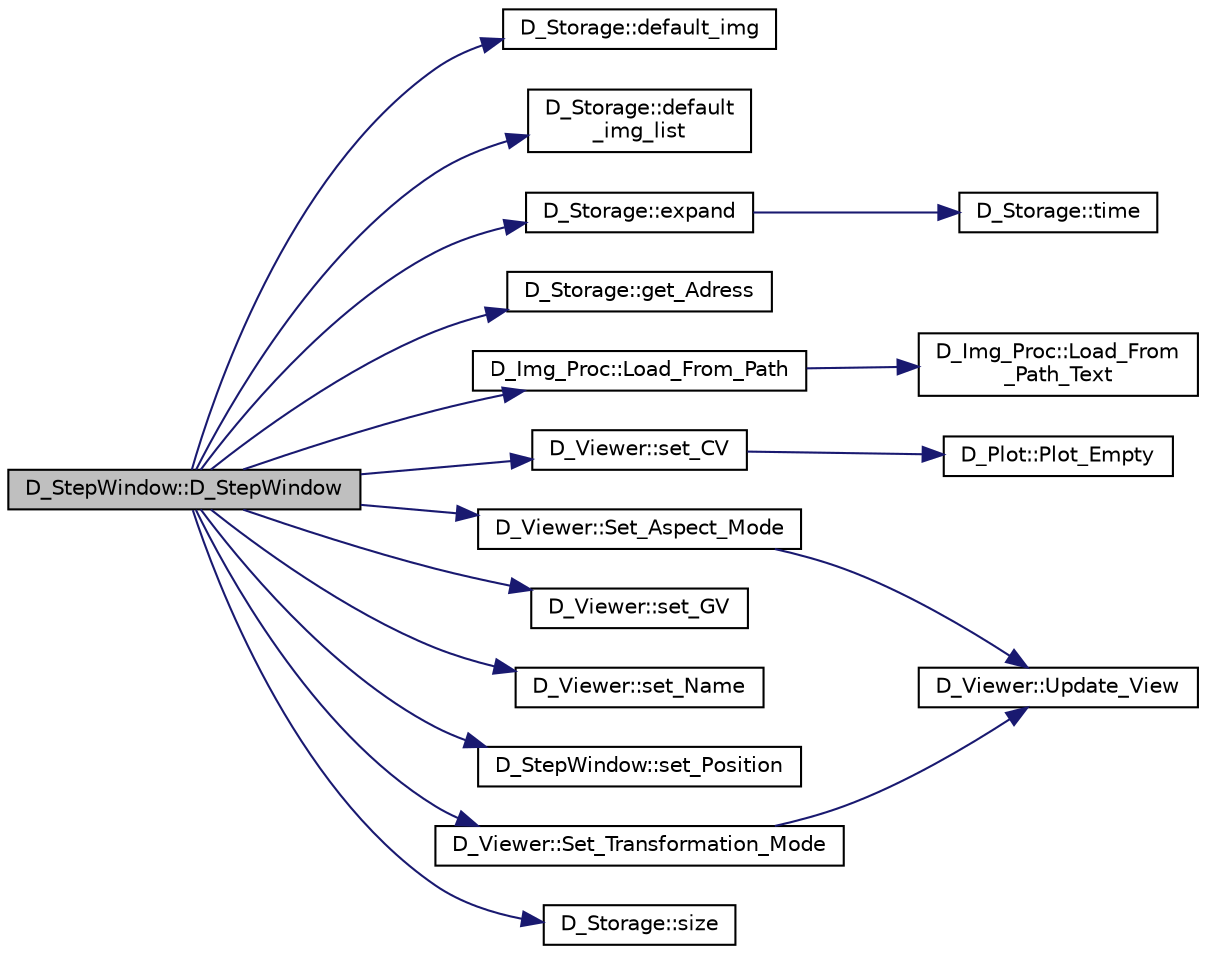 digraph "D_StepWindow::D_StepWindow"
{
 // LATEX_PDF_SIZE
  edge [fontname="Helvetica",fontsize="10",labelfontname="Helvetica",labelfontsize="10"];
  node [fontname="Helvetica",fontsize="10",shape=record];
  rankdir="LR";
  Node1 [label="D_StepWindow::D_StepWindow",height=0.2,width=0.4,color="black", fillcolor="grey75", style="filled", fontcolor="black",tooltip=" "];
  Node1 -> Node2 [color="midnightblue",fontsize="10",style="solid",fontname="Helvetica"];
  Node2 [label="D_Storage::default_img",height=0.2,width=0.4,color="black", fillcolor="white", style="filled",URL="$class_d___storage.html#a8d56bd974ce467d7caeaf0f84bc860e7",tooltip=" "];
  Node1 -> Node3 [color="midnightblue",fontsize="10",style="solid",fontname="Helvetica"];
  Node3 [label="D_Storage::default\l_img_list",height=0.2,width=0.4,color="black", fillcolor="white", style="filled",URL="$class_d___storage.html#ae3702ad6dcc722a36b9e4c0e9ebf2b73",tooltip=" "];
  Node1 -> Node4 [color="midnightblue",fontsize="10",style="solid",fontname="Helvetica"];
  Node4 [label="D_Storage::expand",height=0.2,width=0.4,color="black", fillcolor="white", style="filled",URL="$class_d___storage.html#a1b98245ab2e94b1e90ffecca5f80f66e",tooltip=" "];
  Node4 -> Node5 [color="midnightblue",fontsize="10",style="solid",fontname="Helvetica"];
  Node5 [label="D_Storage::time",height=0.2,width=0.4,color="black", fillcolor="white", style="filled",URL="$class_d___storage.html#a27a5352bdb19f7887f0b1a46c6d3299d",tooltip=" "];
  Node1 -> Node6 [color="midnightblue",fontsize="10",style="solid",fontname="Helvetica"];
  Node6 [label="D_Storage::get_Adress",height=0.2,width=0.4,color="black", fillcolor="white", style="filled",URL="$class_d___storage.html#af94557fe05b23025465e7ec2f1116ab0",tooltip=" "];
  Node1 -> Node7 [color="midnightblue",fontsize="10",style="solid",fontname="Helvetica"];
  Node7 [label="D_Img_Proc::Load_From_Path",height=0.2,width=0.4,color="black", fillcolor="white", style="filled",URL="$class_d___img___proc.html#aba1fa9fcb97e91bfcfcda7f0580075d3",tooltip=" "];
  Node7 -> Node8 [color="midnightblue",fontsize="10",style="solid",fontname="Helvetica"];
  Node8 [label="D_Img_Proc::Load_From\l_Path_Text",height=0.2,width=0.4,color="black", fillcolor="white", style="filled",URL="$class_d___img___proc.html#aa06604fb0e60acc00b34d089425dea62",tooltip=" "];
  Node1 -> Node9 [color="midnightblue",fontsize="10",style="solid",fontname="Helvetica"];
  Node9 [label="D_Viewer::Set_Aspect_Mode",height=0.2,width=0.4,color="black", fillcolor="white", style="filled",URL="$class_d___viewer.html#a1aa24259b8d2c889c05b2f63a343dc49",tooltip=" "];
  Node9 -> Node10 [color="midnightblue",fontsize="10",style="solid",fontname="Helvetica"];
  Node10 [label="D_Viewer::Update_View",height=0.2,width=0.4,color="black", fillcolor="white", style="filled",URL="$class_d___viewer.html#a3faadc8fb614af80ad7b2849348d78a7",tooltip=" "];
  Node1 -> Node11 [color="midnightblue",fontsize="10",style="solid",fontname="Helvetica"];
  Node11 [label="D_Viewer::set_CV",height=0.2,width=0.4,color="black", fillcolor="white", style="filled",URL="$class_d___viewer.html#af9cd5ac702f1e0d5fc2fd6ecf9ea6493",tooltip=" "];
  Node11 -> Node12 [color="midnightblue",fontsize="10",style="solid",fontname="Helvetica"];
  Node12 [label="D_Plot::Plot_Empty",height=0.2,width=0.4,color="black", fillcolor="white", style="filled",URL="$class_d___plot.html#a682175dfee9f267ed24c754bf8b5d024",tooltip=" "];
  Node1 -> Node13 [color="midnightblue",fontsize="10",style="solid",fontname="Helvetica"];
  Node13 [label="D_Viewer::set_GV",height=0.2,width=0.4,color="black", fillcolor="white", style="filled",URL="$class_d___viewer.html#a0a82b73c52432db9a5bf4242ea5466fe",tooltip=" "];
  Node1 -> Node14 [color="midnightblue",fontsize="10",style="solid",fontname="Helvetica"];
  Node14 [label="D_Viewer::set_Name",height=0.2,width=0.4,color="black", fillcolor="white", style="filled",URL="$class_d___viewer.html#a4d58ecd31d268ded51dcfa8c53416b78",tooltip=" "];
  Node1 -> Node15 [color="midnightblue",fontsize="10",style="solid",fontname="Helvetica"];
  Node15 [label="D_StepWindow::set_Position",height=0.2,width=0.4,color="black", fillcolor="white", style="filled",URL="$class_d___step_window.html#a067679e01312ce4923a571989e53c602",tooltip=" "];
  Node1 -> Node16 [color="midnightblue",fontsize="10",style="solid",fontname="Helvetica"];
  Node16 [label="D_Viewer::Set_Transformation_Mode",height=0.2,width=0.4,color="black", fillcolor="white", style="filled",URL="$class_d___viewer.html#ad977c49b76111cbdfe1c77e4ebbf2cf0",tooltip=" "];
  Node16 -> Node10 [color="midnightblue",fontsize="10",style="solid",fontname="Helvetica"];
  Node1 -> Node17 [color="midnightblue",fontsize="10",style="solid",fontname="Helvetica"];
  Node17 [label="D_Storage::size",height=0.2,width=0.4,color="black", fillcolor="white", style="filled",URL="$class_d___storage.html#a3db9c132f419289357ba720be111890f",tooltip=" "];
}

